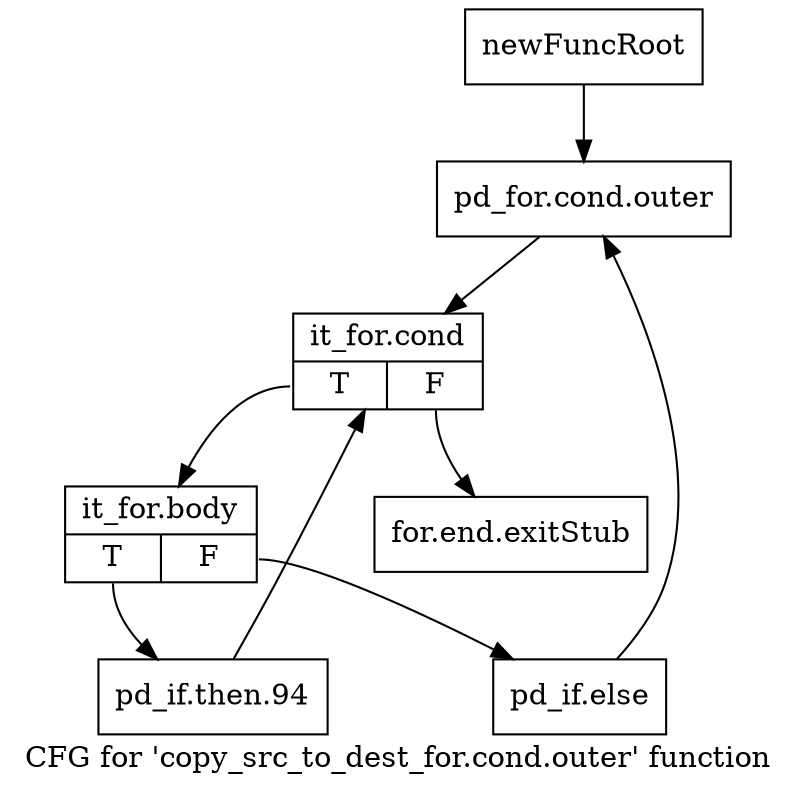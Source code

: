 digraph "CFG for 'copy_src_to_dest_for.cond.outer' function" {
	label="CFG for 'copy_src_to_dest_for.cond.outer' function";

	Node0xbaca260 [shape=record,label="{newFuncRoot}"];
	Node0xbaca260 -> Node0xbaca300;
	Node0xbaca2b0 [shape=record,label="{for.end.exitStub}"];
	Node0xbaca300 [shape=record,label="{pd_for.cond.outer}"];
	Node0xbaca300 -> Node0xbaca350;
	Node0xbaca350 [shape=record,label="{it_for.cond|{<s0>T|<s1>F}}"];
	Node0xbaca350:s0 -> Node0xbaca3a0;
	Node0xbaca350:s1 -> Node0xbaca2b0;
	Node0xbaca3a0 [shape=record,label="{it_for.body|{<s0>T|<s1>F}}"];
	Node0xbaca3a0:s0 -> Node0xbaca440;
	Node0xbaca3a0:s1 -> Node0xbaca3f0;
	Node0xbaca3f0 [shape=record,label="{pd_if.else}"];
	Node0xbaca3f0 -> Node0xbaca300;
	Node0xbaca440 [shape=record,label="{pd_if.then.94}"];
	Node0xbaca440 -> Node0xbaca350;
}
